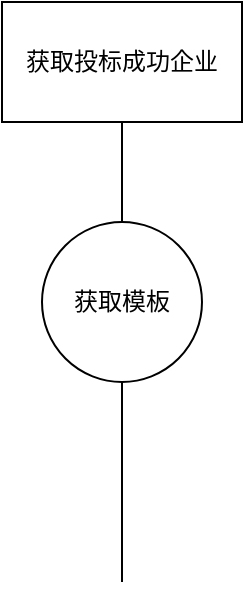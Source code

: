 <mxfile version="20.8.20" type="github">
  <diagram name="第 1 页" id="z96JTP6hPalvx6dWUSAP">
    <mxGraphModel dx="1434" dy="765" grid="1" gridSize="10" guides="1" tooltips="1" connect="1" arrows="1" fold="1" page="1" pageScale="1" pageWidth="827" pageHeight="1169" math="0" shadow="0">
      <root>
        <mxCell id="0" />
        <mxCell id="1" parent="0" />
        <mxCell id="LaBwaeaVGQ3DLQlppBSA-2" style="edgeStyle=orthogonalEdgeStyle;rounded=0;orthogonalLoop=1;jettySize=auto;html=1;entryX=0.5;entryY=0;entryDx=0;entryDy=0;" edge="1" parent="1" source="LaBwaeaVGQ3DLQlppBSA-1" target="LaBwaeaVGQ3DLQlppBSA-3">
          <mxGeometry relative="1" as="geometry">
            <mxPoint x="340" y="210" as="targetPoint" />
            <Array as="points">
              <mxPoint x="590" y="360" />
            </Array>
          </mxGeometry>
        </mxCell>
        <mxCell id="LaBwaeaVGQ3DLQlppBSA-1" value="获取投标成功企业" style="rounded=0;whiteSpace=wrap;html=1;" vertex="1" parent="1">
          <mxGeometry x="530" y="70" width="120" height="60" as="geometry" />
        </mxCell>
        <mxCell id="LaBwaeaVGQ3DLQlppBSA-3" value="获取模板" style="ellipse;whiteSpace=wrap;html=1;" vertex="1" parent="1">
          <mxGeometry x="550" y="180" width="80" height="80" as="geometry" />
        </mxCell>
      </root>
    </mxGraphModel>
  </diagram>
</mxfile>
